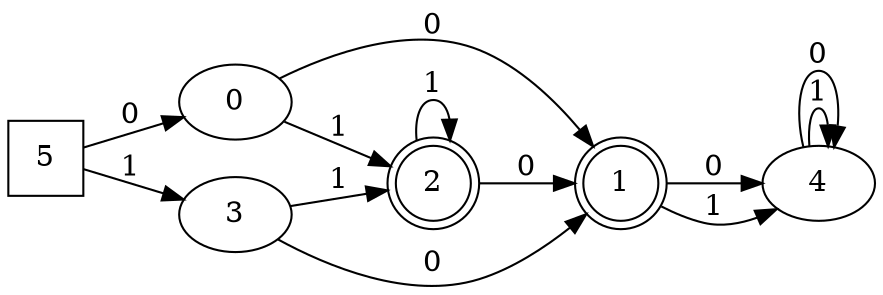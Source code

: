 digraph G {
	rankdir=LR;
	0->1[ label=0 ];
	0->2[ label=1 ];
	3->1[ label=0 ];
	3->2[ label=1 ];
	1->4[ label=0 ];
	1->4[ label=1 ];
	2->1[ label=0 ];
	2->2[ label=1 ];
	4->4[ label=1 ];
	4->4[ label=0 ];
	5->0[ label=0 ];
	5->3[ label=1 ];
	0;
	1 [ shape=doublecircle ];
	2 [ shape=doublecircle ];
	3;
	4;
	5 [ shape=square ];

}


